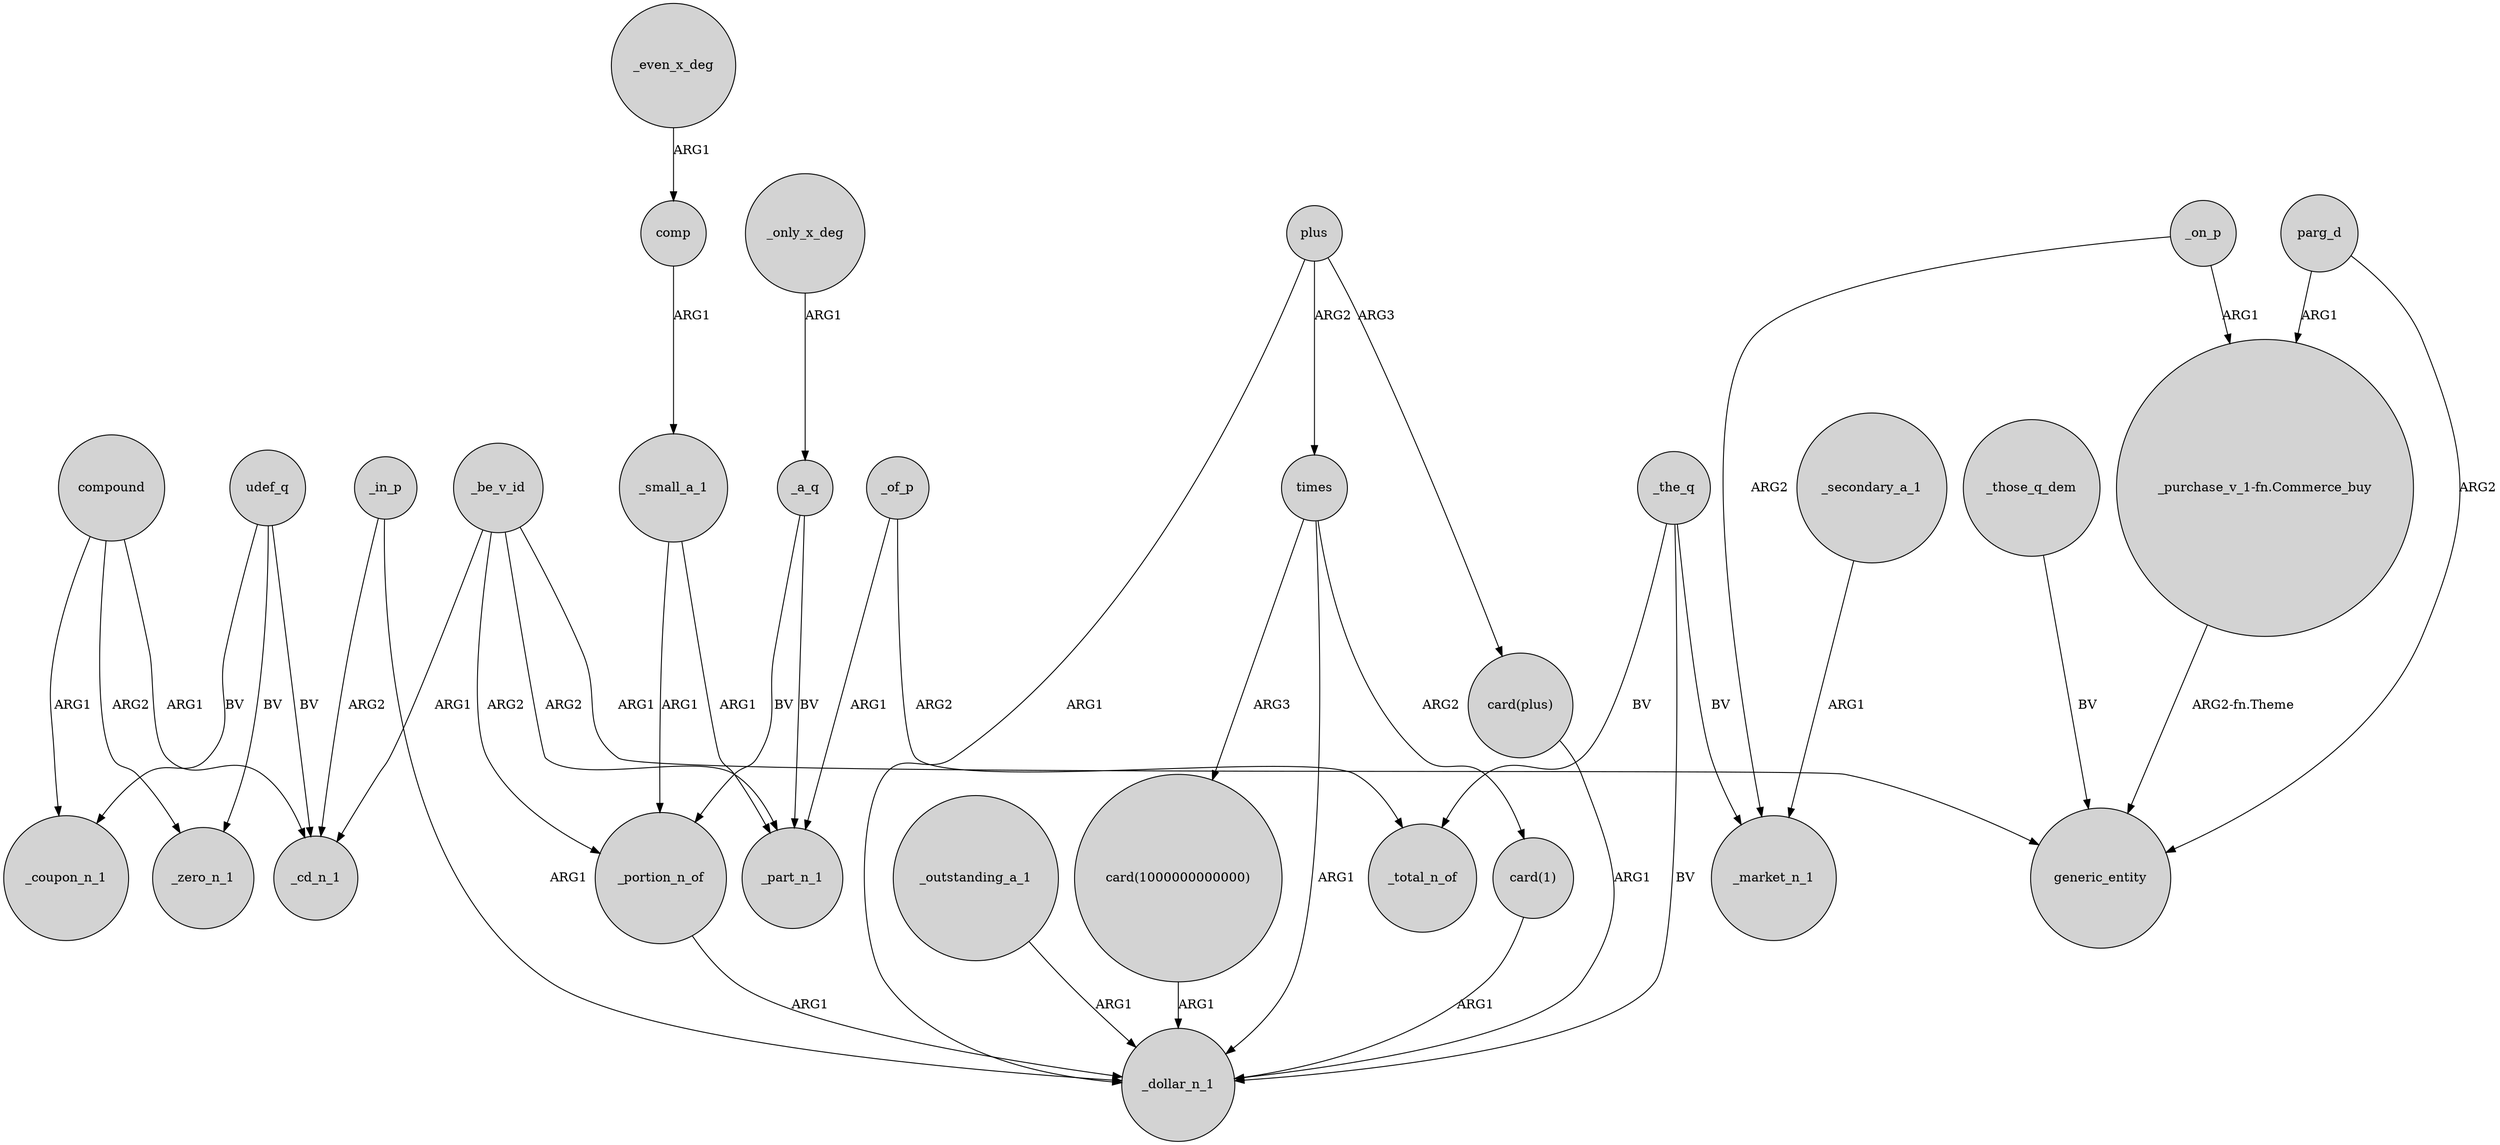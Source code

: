 digraph {
	node [shape=circle style=filled]
	compound -> _coupon_n_1 [label=ARG1]
	udef_q -> _zero_n_1 [label=BV]
	_be_v_id -> _portion_n_of [label=ARG2]
	_portion_n_of -> _dollar_n_1 [label=ARG1]
	parg_d -> generic_entity [label=ARG2]
	_of_p -> _total_n_of [label=ARG2]
	_the_q -> _total_n_of [label=BV]
	plus -> _dollar_n_1 [label=ARG1]
	_on_p -> "_purchase_v_1-fn.Commerce_buy" [label=ARG1]
	compound -> _cd_n_1 [label=ARG1]
	_the_q -> _dollar_n_1 [label=BV]
	_on_p -> _market_n_1 [label=ARG2]
	"card(1)" -> _dollar_n_1 [label=ARG1]
	"_purchase_v_1-fn.Commerce_buy" -> generic_entity [label="ARG2-fn.Theme"]
	_outstanding_a_1 -> _dollar_n_1 [label=ARG1]
	_those_q_dem -> generic_entity [label=BV]
	_be_v_id -> generic_entity [label=ARG1]
	"card(1000000000000)" -> _dollar_n_1 [label=ARG1]
	_be_v_id -> _cd_n_1 [label=ARG1]
	_small_a_1 -> _part_n_1 [label=ARG1]
	_of_p -> _part_n_1 [label=ARG1]
	udef_q -> _cd_n_1 [label=BV]
	_even_x_deg -> comp [label=ARG1]
	_be_v_id -> _part_n_1 [label=ARG2]
	times -> "card(1000000000000)" [label=ARG3]
	times -> "card(1)" [label=ARG2]
	parg_d -> "_purchase_v_1-fn.Commerce_buy" [label=ARG1]
	_secondary_a_1 -> _market_n_1 [label=ARG1]
	comp -> _small_a_1 [label=ARG1]
	times -> _dollar_n_1 [label=ARG1]
	plus -> "card(plus)" [label=ARG3]
	_only_x_deg -> _a_q [label=ARG1]
	compound -> _zero_n_1 [label=ARG2]
	_small_a_1 -> _portion_n_of [label=ARG1]
	"card(plus)" -> _dollar_n_1 [label=ARG1]
	_in_p -> _dollar_n_1 [label=ARG1]
	_in_p -> _cd_n_1 [label=ARG2]
	_the_q -> _market_n_1 [label=BV]
	_a_q -> _part_n_1 [label=BV]
	_a_q -> _portion_n_of [label=BV]
	udef_q -> _coupon_n_1 [label=BV]
	plus -> times [label=ARG2]
}
